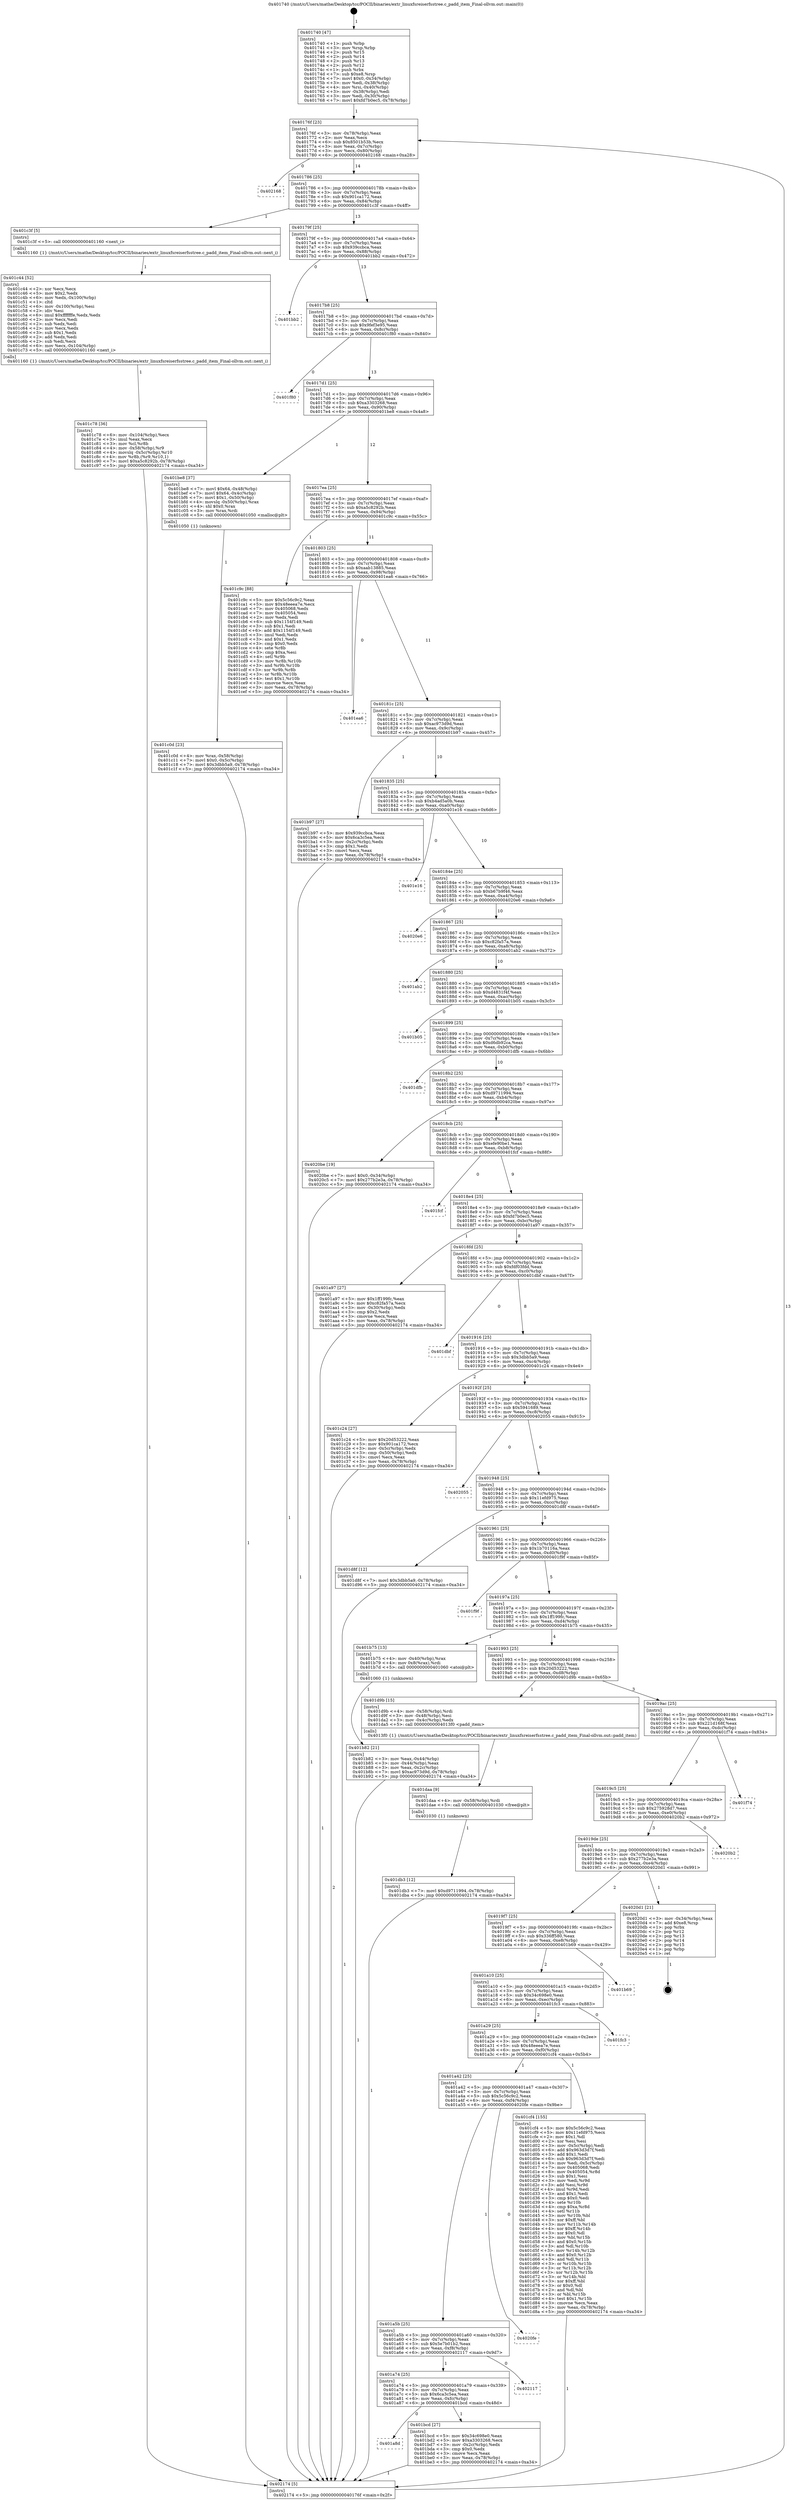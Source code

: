 digraph "0x401740" {
  label = "0x401740 (/mnt/c/Users/mathe/Desktop/tcc/POCII/binaries/extr_linuxfsreiserfsstree.c_padd_item_Final-ollvm.out::main(0))"
  labelloc = "t"
  node[shape=record]

  Entry [label="",width=0.3,height=0.3,shape=circle,fillcolor=black,style=filled]
  "0x40176f" [label="{
     0x40176f [23]\l
     | [instrs]\l
     &nbsp;&nbsp;0x40176f \<+3\>: mov -0x78(%rbp),%eax\l
     &nbsp;&nbsp;0x401772 \<+2\>: mov %eax,%ecx\l
     &nbsp;&nbsp;0x401774 \<+6\>: sub $0x8501b53b,%ecx\l
     &nbsp;&nbsp;0x40177a \<+3\>: mov %eax,-0x7c(%rbp)\l
     &nbsp;&nbsp;0x40177d \<+3\>: mov %ecx,-0x80(%rbp)\l
     &nbsp;&nbsp;0x401780 \<+6\>: je 0000000000402168 \<main+0xa28\>\l
  }"]
  "0x402168" [label="{
     0x402168\l
  }", style=dashed]
  "0x401786" [label="{
     0x401786 [25]\l
     | [instrs]\l
     &nbsp;&nbsp;0x401786 \<+5\>: jmp 000000000040178b \<main+0x4b\>\l
     &nbsp;&nbsp;0x40178b \<+3\>: mov -0x7c(%rbp),%eax\l
     &nbsp;&nbsp;0x40178e \<+5\>: sub $0x901ca172,%eax\l
     &nbsp;&nbsp;0x401793 \<+6\>: mov %eax,-0x84(%rbp)\l
     &nbsp;&nbsp;0x401799 \<+6\>: je 0000000000401c3f \<main+0x4ff\>\l
  }"]
  Exit [label="",width=0.3,height=0.3,shape=circle,fillcolor=black,style=filled,peripheries=2]
  "0x401c3f" [label="{
     0x401c3f [5]\l
     | [instrs]\l
     &nbsp;&nbsp;0x401c3f \<+5\>: call 0000000000401160 \<next_i\>\l
     | [calls]\l
     &nbsp;&nbsp;0x401160 \{1\} (/mnt/c/Users/mathe/Desktop/tcc/POCII/binaries/extr_linuxfsreiserfsstree.c_padd_item_Final-ollvm.out::next_i)\l
  }"]
  "0x40179f" [label="{
     0x40179f [25]\l
     | [instrs]\l
     &nbsp;&nbsp;0x40179f \<+5\>: jmp 00000000004017a4 \<main+0x64\>\l
     &nbsp;&nbsp;0x4017a4 \<+3\>: mov -0x7c(%rbp),%eax\l
     &nbsp;&nbsp;0x4017a7 \<+5\>: sub $0x939ccbca,%eax\l
     &nbsp;&nbsp;0x4017ac \<+6\>: mov %eax,-0x88(%rbp)\l
     &nbsp;&nbsp;0x4017b2 \<+6\>: je 0000000000401bb2 \<main+0x472\>\l
  }"]
  "0x401db3" [label="{
     0x401db3 [12]\l
     | [instrs]\l
     &nbsp;&nbsp;0x401db3 \<+7\>: movl $0xd9711994,-0x78(%rbp)\l
     &nbsp;&nbsp;0x401dba \<+5\>: jmp 0000000000402174 \<main+0xa34\>\l
  }"]
  "0x401bb2" [label="{
     0x401bb2\l
  }", style=dashed]
  "0x4017b8" [label="{
     0x4017b8 [25]\l
     | [instrs]\l
     &nbsp;&nbsp;0x4017b8 \<+5\>: jmp 00000000004017bd \<main+0x7d\>\l
     &nbsp;&nbsp;0x4017bd \<+3\>: mov -0x7c(%rbp),%eax\l
     &nbsp;&nbsp;0x4017c0 \<+5\>: sub $0x9fef3e95,%eax\l
     &nbsp;&nbsp;0x4017c5 \<+6\>: mov %eax,-0x8c(%rbp)\l
     &nbsp;&nbsp;0x4017cb \<+6\>: je 0000000000401f80 \<main+0x840\>\l
  }"]
  "0x401daa" [label="{
     0x401daa [9]\l
     | [instrs]\l
     &nbsp;&nbsp;0x401daa \<+4\>: mov -0x58(%rbp),%rdi\l
     &nbsp;&nbsp;0x401dae \<+5\>: call 0000000000401030 \<free@plt\>\l
     | [calls]\l
     &nbsp;&nbsp;0x401030 \{1\} (unknown)\l
  }"]
  "0x401f80" [label="{
     0x401f80\l
  }", style=dashed]
  "0x4017d1" [label="{
     0x4017d1 [25]\l
     | [instrs]\l
     &nbsp;&nbsp;0x4017d1 \<+5\>: jmp 00000000004017d6 \<main+0x96\>\l
     &nbsp;&nbsp;0x4017d6 \<+3\>: mov -0x7c(%rbp),%eax\l
     &nbsp;&nbsp;0x4017d9 \<+5\>: sub $0xa3303268,%eax\l
     &nbsp;&nbsp;0x4017de \<+6\>: mov %eax,-0x90(%rbp)\l
     &nbsp;&nbsp;0x4017e4 \<+6\>: je 0000000000401be8 \<main+0x4a8\>\l
  }"]
  "0x401c78" [label="{
     0x401c78 [36]\l
     | [instrs]\l
     &nbsp;&nbsp;0x401c78 \<+6\>: mov -0x104(%rbp),%ecx\l
     &nbsp;&nbsp;0x401c7e \<+3\>: imul %eax,%ecx\l
     &nbsp;&nbsp;0x401c81 \<+3\>: mov %cl,%r8b\l
     &nbsp;&nbsp;0x401c84 \<+4\>: mov -0x58(%rbp),%r9\l
     &nbsp;&nbsp;0x401c88 \<+4\>: movslq -0x5c(%rbp),%r10\l
     &nbsp;&nbsp;0x401c8c \<+4\>: mov %r8b,(%r9,%r10,1)\l
     &nbsp;&nbsp;0x401c90 \<+7\>: movl $0xa5c8292b,-0x78(%rbp)\l
     &nbsp;&nbsp;0x401c97 \<+5\>: jmp 0000000000402174 \<main+0xa34\>\l
  }"]
  "0x401be8" [label="{
     0x401be8 [37]\l
     | [instrs]\l
     &nbsp;&nbsp;0x401be8 \<+7\>: movl $0x64,-0x48(%rbp)\l
     &nbsp;&nbsp;0x401bef \<+7\>: movl $0x64,-0x4c(%rbp)\l
     &nbsp;&nbsp;0x401bf6 \<+7\>: movl $0x1,-0x50(%rbp)\l
     &nbsp;&nbsp;0x401bfd \<+4\>: movslq -0x50(%rbp),%rax\l
     &nbsp;&nbsp;0x401c01 \<+4\>: shl $0x0,%rax\l
     &nbsp;&nbsp;0x401c05 \<+3\>: mov %rax,%rdi\l
     &nbsp;&nbsp;0x401c08 \<+5\>: call 0000000000401050 \<malloc@plt\>\l
     | [calls]\l
     &nbsp;&nbsp;0x401050 \{1\} (unknown)\l
  }"]
  "0x4017ea" [label="{
     0x4017ea [25]\l
     | [instrs]\l
     &nbsp;&nbsp;0x4017ea \<+5\>: jmp 00000000004017ef \<main+0xaf\>\l
     &nbsp;&nbsp;0x4017ef \<+3\>: mov -0x7c(%rbp),%eax\l
     &nbsp;&nbsp;0x4017f2 \<+5\>: sub $0xa5c8292b,%eax\l
     &nbsp;&nbsp;0x4017f7 \<+6\>: mov %eax,-0x94(%rbp)\l
     &nbsp;&nbsp;0x4017fd \<+6\>: je 0000000000401c9c \<main+0x55c\>\l
  }"]
  "0x401c44" [label="{
     0x401c44 [52]\l
     | [instrs]\l
     &nbsp;&nbsp;0x401c44 \<+2\>: xor %ecx,%ecx\l
     &nbsp;&nbsp;0x401c46 \<+5\>: mov $0x2,%edx\l
     &nbsp;&nbsp;0x401c4b \<+6\>: mov %edx,-0x100(%rbp)\l
     &nbsp;&nbsp;0x401c51 \<+1\>: cltd\l
     &nbsp;&nbsp;0x401c52 \<+6\>: mov -0x100(%rbp),%esi\l
     &nbsp;&nbsp;0x401c58 \<+2\>: idiv %esi\l
     &nbsp;&nbsp;0x401c5a \<+6\>: imul $0xfffffffe,%edx,%edx\l
     &nbsp;&nbsp;0x401c60 \<+2\>: mov %ecx,%edi\l
     &nbsp;&nbsp;0x401c62 \<+2\>: sub %edx,%edi\l
     &nbsp;&nbsp;0x401c64 \<+2\>: mov %ecx,%edx\l
     &nbsp;&nbsp;0x401c66 \<+3\>: sub $0x1,%edx\l
     &nbsp;&nbsp;0x401c69 \<+2\>: add %edx,%edi\l
     &nbsp;&nbsp;0x401c6b \<+2\>: sub %edi,%ecx\l
     &nbsp;&nbsp;0x401c6d \<+6\>: mov %ecx,-0x104(%rbp)\l
     &nbsp;&nbsp;0x401c73 \<+5\>: call 0000000000401160 \<next_i\>\l
     | [calls]\l
     &nbsp;&nbsp;0x401160 \{1\} (/mnt/c/Users/mathe/Desktop/tcc/POCII/binaries/extr_linuxfsreiserfsstree.c_padd_item_Final-ollvm.out::next_i)\l
  }"]
  "0x401c9c" [label="{
     0x401c9c [88]\l
     | [instrs]\l
     &nbsp;&nbsp;0x401c9c \<+5\>: mov $0x5c56c9c2,%eax\l
     &nbsp;&nbsp;0x401ca1 \<+5\>: mov $0x48eeea7e,%ecx\l
     &nbsp;&nbsp;0x401ca6 \<+7\>: mov 0x405068,%edx\l
     &nbsp;&nbsp;0x401cad \<+7\>: mov 0x405054,%esi\l
     &nbsp;&nbsp;0x401cb4 \<+2\>: mov %edx,%edi\l
     &nbsp;&nbsp;0x401cb6 \<+6\>: sub $0x1154f149,%edi\l
     &nbsp;&nbsp;0x401cbc \<+3\>: sub $0x1,%edi\l
     &nbsp;&nbsp;0x401cbf \<+6\>: add $0x1154f149,%edi\l
     &nbsp;&nbsp;0x401cc5 \<+3\>: imul %edi,%edx\l
     &nbsp;&nbsp;0x401cc8 \<+3\>: and $0x1,%edx\l
     &nbsp;&nbsp;0x401ccb \<+3\>: cmp $0x0,%edx\l
     &nbsp;&nbsp;0x401cce \<+4\>: sete %r8b\l
     &nbsp;&nbsp;0x401cd2 \<+3\>: cmp $0xa,%esi\l
     &nbsp;&nbsp;0x401cd5 \<+4\>: setl %r9b\l
     &nbsp;&nbsp;0x401cd9 \<+3\>: mov %r8b,%r10b\l
     &nbsp;&nbsp;0x401cdc \<+3\>: and %r9b,%r10b\l
     &nbsp;&nbsp;0x401cdf \<+3\>: xor %r9b,%r8b\l
     &nbsp;&nbsp;0x401ce2 \<+3\>: or %r8b,%r10b\l
     &nbsp;&nbsp;0x401ce5 \<+4\>: test $0x1,%r10b\l
     &nbsp;&nbsp;0x401ce9 \<+3\>: cmovne %ecx,%eax\l
     &nbsp;&nbsp;0x401cec \<+3\>: mov %eax,-0x78(%rbp)\l
     &nbsp;&nbsp;0x401cef \<+5\>: jmp 0000000000402174 \<main+0xa34\>\l
  }"]
  "0x401803" [label="{
     0x401803 [25]\l
     | [instrs]\l
     &nbsp;&nbsp;0x401803 \<+5\>: jmp 0000000000401808 \<main+0xc8\>\l
     &nbsp;&nbsp;0x401808 \<+3\>: mov -0x7c(%rbp),%eax\l
     &nbsp;&nbsp;0x40180b \<+5\>: sub $0xaab13885,%eax\l
     &nbsp;&nbsp;0x401810 \<+6\>: mov %eax,-0x98(%rbp)\l
     &nbsp;&nbsp;0x401816 \<+6\>: je 0000000000401ea6 \<main+0x766\>\l
  }"]
  "0x401c0d" [label="{
     0x401c0d [23]\l
     | [instrs]\l
     &nbsp;&nbsp;0x401c0d \<+4\>: mov %rax,-0x58(%rbp)\l
     &nbsp;&nbsp;0x401c11 \<+7\>: movl $0x0,-0x5c(%rbp)\l
     &nbsp;&nbsp;0x401c18 \<+7\>: movl $0x3dbb5a9,-0x78(%rbp)\l
     &nbsp;&nbsp;0x401c1f \<+5\>: jmp 0000000000402174 \<main+0xa34\>\l
  }"]
  "0x401ea6" [label="{
     0x401ea6\l
  }", style=dashed]
  "0x40181c" [label="{
     0x40181c [25]\l
     | [instrs]\l
     &nbsp;&nbsp;0x40181c \<+5\>: jmp 0000000000401821 \<main+0xe1\>\l
     &nbsp;&nbsp;0x401821 \<+3\>: mov -0x7c(%rbp),%eax\l
     &nbsp;&nbsp;0x401824 \<+5\>: sub $0xac973d9d,%eax\l
     &nbsp;&nbsp;0x401829 \<+6\>: mov %eax,-0x9c(%rbp)\l
     &nbsp;&nbsp;0x40182f \<+6\>: je 0000000000401b97 \<main+0x457\>\l
  }"]
  "0x401a8d" [label="{
     0x401a8d\l
  }", style=dashed]
  "0x401b97" [label="{
     0x401b97 [27]\l
     | [instrs]\l
     &nbsp;&nbsp;0x401b97 \<+5\>: mov $0x939ccbca,%eax\l
     &nbsp;&nbsp;0x401b9c \<+5\>: mov $0x6ca3c5ea,%ecx\l
     &nbsp;&nbsp;0x401ba1 \<+3\>: mov -0x2c(%rbp),%edx\l
     &nbsp;&nbsp;0x401ba4 \<+3\>: cmp $0x1,%edx\l
     &nbsp;&nbsp;0x401ba7 \<+3\>: cmovl %ecx,%eax\l
     &nbsp;&nbsp;0x401baa \<+3\>: mov %eax,-0x78(%rbp)\l
     &nbsp;&nbsp;0x401bad \<+5\>: jmp 0000000000402174 \<main+0xa34\>\l
  }"]
  "0x401835" [label="{
     0x401835 [25]\l
     | [instrs]\l
     &nbsp;&nbsp;0x401835 \<+5\>: jmp 000000000040183a \<main+0xfa\>\l
     &nbsp;&nbsp;0x40183a \<+3\>: mov -0x7c(%rbp),%eax\l
     &nbsp;&nbsp;0x40183d \<+5\>: sub $0xb4ad5a0b,%eax\l
     &nbsp;&nbsp;0x401842 \<+6\>: mov %eax,-0xa0(%rbp)\l
     &nbsp;&nbsp;0x401848 \<+6\>: je 0000000000401e16 \<main+0x6d6\>\l
  }"]
  "0x401bcd" [label="{
     0x401bcd [27]\l
     | [instrs]\l
     &nbsp;&nbsp;0x401bcd \<+5\>: mov $0x34c698e0,%eax\l
     &nbsp;&nbsp;0x401bd2 \<+5\>: mov $0xa3303268,%ecx\l
     &nbsp;&nbsp;0x401bd7 \<+3\>: mov -0x2c(%rbp),%edx\l
     &nbsp;&nbsp;0x401bda \<+3\>: cmp $0x0,%edx\l
     &nbsp;&nbsp;0x401bdd \<+3\>: cmove %ecx,%eax\l
     &nbsp;&nbsp;0x401be0 \<+3\>: mov %eax,-0x78(%rbp)\l
     &nbsp;&nbsp;0x401be3 \<+5\>: jmp 0000000000402174 \<main+0xa34\>\l
  }"]
  "0x401e16" [label="{
     0x401e16\l
  }", style=dashed]
  "0x40184e" [label="{
     0x40184e [25]\l
     | [instrs]\l
     &nbsp;&nbsp;0x40184e \<+5\>: jmp 0000000000401853 \<main+0x113\>\l
     &nbsp;&nbsp;0x401853 \<+3\>: mov -0x7c(%rbp),%eax\l
     &nbsp;&nbsp;0x401856 \<+5\>: sub $0xb67b9f46,%eax\l
     &nbsp;&nbsp;0x40185b \<+6\>: mov %eax,-0xa4(%rbp)\l
     &nbsp;&nbsp;0x401861 \<+6\>: je 00000000004020e6 \<main+0x9a6\>\l
  }"]
  "0x401a74" [label="{
     0x401a74 [25]\l
     | [instrs]\l
     &nbsp;&nbsp;0x401a74 \<+5\>: jmp 0000000000401a79 \<main+0x339\>\l
     &nbsp;&nbsp;0x401a79 \<+3\>: mov -0x7c(%rbp),%eax\l
     &nbsp;&nbsp;0x401a7c \<+5\>: sub $0x6ca3c5ea,%eax\l
     &nbsp;&nbsp;0x401a81 \<+6\>: mov %eax,-0xfc(%rbp)\l
     &nbsp;&nbsp;0x401a87 \<+6\>: je 0000000000401bcd \<main+0x48d\>\l
  }"]
  "0x4020e6" [label="{
     0x4020e6\l
  }", style=dashed]
  "0x401867" [label="{
     0x401867 [25]\l
     | [instrs]\l
     &nbsp;&nbsp;0x401867 \<+5\>: jmp 000000000040186c \<main+0x12c\>\l
     &nbsp;&nbsp;0x40186c \<+3\>: mov -0x7c(%rbp),%eax\l
     &nbsp;&nbsp;0x40186f \<+5\>: sub $0xc82fa57a,%eax\l
     &nbsp;&nbsp;0x401874 \<+6\>: mov %eax,-0xa8(%rbp)\l
     &nbsp;&nbsp;0x40187a \<+6\>: je 0000000000401ab2 \<main+0x372\>\l
  }"]
  "0x402117" [label="{
     0x402117\l
  }", style=dashed]
  "0x401ab2" [label="{
     0x401ab2\l
  }", style=dashed]
  "0x401880" [label="{
     0x401880 [25]\l
     | [instrs]\l
     &nbsp;&nbsp;0x401880 \<+5\>: jmp 0000000000401885 \<main+0x145\>\l
     &nbsp;&nbsp;0x401885 \<+3\>: mov -0x7c(%rbp),%eax\l
     &nbsp;&nbsp;0x401888 \<+5\>: sub $0xd4831f4f,%eax\l
     &nbsp;&nbsp;0x40188d \<+6\>: mov %eax,-0xac(%rbp)\l
     &nbsp;&nbsp;0x401893 \<+6\>: je 0000000000401b05 \<main+0x3c5\>\l
  }"]
  "0x401a5b" [label="{
     0x401a5b [25]\l
     | [instrs]\l
     &nbsp;&nbsp;0x401a5b \<+5\>: jmp 0000000000401a60 \<main+0x320\>\l
     &nbsp;&nbsp;0x401a60 \<+3\>: mov -0x7c(%rbp),%eax\l
     &nbsp;&nbsp;0x401a63 \<+5\>: sub $0x5e7b01b2,%eax\l
     &nbsp;&nbsp;0x401a68 \<+6\>: mov %eax,-0xf8(%rbp)\l
     &nbsp;&nbsp;0x401a6e \<+6\>: je 0000000000402117 \<main+0x9d7\>\l
  }"]
  "0x401b05" [label="{
     0x401b05\l
  }", style=dashed]
  "0x401899" [label="{
     0x401899 [25]\l
     | [instrs]\l
     &nbsp;&nbsp;0x401899 \<+5\>: jmp 000000000040189e \<main+0x15e\>\l
     &nbsp;&nbsp;0x40189e \<+3\>: mov -0x7c(%rbp),%eax\l
     &nbsp;&nbsp;0x4018a1 \<+5\>: sub $0xd6db92ca,%eax\l
     &nbsp;&nbsp;0x4018a6 \<+6\>: mov %eax,-0xb0(%rbp)\l
     &nbsp;&nbsp;0x4018ac \<+6\>: je 0000000000401dfb \<main+0x6bb\>\l
  }"]
  "0x4020fe" [label="{
     0x4020fe\l
  }", style=dashed]
  "0x401dfb" [label="{
     0x401dfb\l
  }", style=dashed]
  "0x4018b2" [label="{
     0x4018b2 [25]\l
     | [instrs]\l
     &nbsp;&nbsp;0x4018b2 \<+5\>: jmp 00000000004018b7 \<main+0x177\>\l
     &nbsp;&nbsp;0x4018b7 \<+3\>: mov -0x7c(%rbp),%eax\l
     &nbsp;&nbsp;0x4018ba \<+5\>: sub $0xd9711994,%eax\l
     &nbsp;&nbsp;0x4018bf \<+6\>: mov %eax,-0xb4(%rbp)\l
     &nbsp;&nbsp;0x4018c5 \<+6\>: je 00000000004020be \<main+0x97e\>\l
  }"]
  "0x401a42" [label="{
     0x401a42 [25]\l
     | [instrs]\l
     &nbsp;&nbsp;0x401a42 \<+5\>: jmp 0000000000401a47 \<main+0x307\>\l
     &nbsp;&nbsp;0x401a47 \<+3\>: mov -0x7c(%rbp),%eax\l
     &nbsp;&nbsp;0x401a4a \<+5\>: sub $0x5c56c9c2,%eax\l
     &nbsp;&nbsp;0x401a4f \<+6\>: mov %eax,-0xf4(%rbp)\l
     &nbsp;&nbsp;0x401a55 \<+6\>: je 00000000004020fe \<main+0x9be\>\l
  }"]
  "0x4020be" [label="{
     0x4020be [19]\l
     | [instrs]\l
     &nbsp;&nbsp;0x4020be \<+7\>: movl $0x0,-0x34(%rbp)\l
     &nbsp;&nbsp;0x4020c5 \<+7\>: movl $0x277b2e3a,-0x78(%rbp)\l
     &nbsp;&nbsp;0x4020cc \<+5\>: jmp 0000000000402174 \<main+0xa34\>\l
  }"]
  "0x4018cb" [label="{
     0x4018cb [25]\l
     | [instrs]\l
     &nbsp;&nbsp;0x4018cb \<+5\>: jmp 00000000004018d0 \<main+0x190\>\l
     &nbsp;&nbsp;0x4018d0 \<+3\>: mov -0x7c(%rbp),%eax\l
     &nbsp;&nbsp;0x4018d3 \<+5\>: sub $0xefe90be1,%eax\l
     &nbsp;&nbsp;0x4018d8 \<+6\>: mov %eax,-0xb8(%rbp)\l
     &nbsp;&nbsp;0x4018de \<+6\>: je 0000000000401fcf \<main+0x88f\>\l
  }"]
  "0x401cf4" [label="{
     0x401cf4 [155]\l
     | [instrs]\l
     &nbsp;&nbsp;0x401cf4 \<+5\>: mov $0x5c56c9c2,%eax\l
     &nbsp;&nbsp;0x401cf9 \<+5\>: mov $0x11efd975,%ecx\l
     &nbsp;&nbsp;0x401cfe \<+2\>: mov $0x1,%dl\l
     &nbsp;&nbsp;0x401d00 \<+2\>: xor %esi,%esi\l
     &nbsp;&nbsp;0x401d02 \<+3\>: mov -0x5c(%rbp),%edi\l
     &nbsp;&nbsp;0x401d05 \<+6\>: add $0x963d3d7f,%edi\l
     &nbsp;&nbsp;0x401d0b \<+3\>: add $0x1,%edi\l
     &nbsp;&nbsp;0x401d0e \<+6\>: sub $0x963d3d7f,%edi\l
     &nbsp;&nbsp;0x401d14 \<+3\>: mov %edi,-0x5c(%rbp)\l
     &nbsp;&nbsp;0x401d17 \<+7\>: mov 0x405068,%edi\l
     &nbsp;&nbsp;0x401d1e \<+8\>: mov 0x405054,%r8d\l
     &nbsp;&nbsp;0x401d26 \<+3\>: sub $0x1,%esi\l
     &nbsp;&nbsp;0x401d29 \<+3\>: mov %edi,%r9d\l
     &nbsp;&nbsp;0x401d2c \<+3\>: add %esi,%r9d\l
     &nbsp;&nbsp;0x401d2f \<+4\>: imul %r9d,%edi\l
     &nbsp;&nbsp;0x401d33 \<+3\>: and $0x1,%edi\l
     &nbsp;&nbsp;0x401d36 \<+3\>: cmp $0x0,%edi\l
     &nbsp;&nbsp;0x401d39 \<+4\>: sete %r10b\l
     &nbsp;&nbsp;0x401d3d \<+4\>: cmp $0xa,%r8d\l
     &nbsp;&nbsp;0x401d41 \<+4\>: setl %r11b\l
     &nbsp;&nbsp;0x401d45 \<+3\>: mov %r10b,%bl\l
     &nbsp;&nbsp;0x401d48 \<+3\>: xor $0xff,%bl\l
     &nbsp;&nbsp;0x401d4b \<+3\>: mov %r11b,%r14b\l
     &nbsp;&nbsp;0x401d4e \<+4\>: xor $0xff,%r14b\l
     &nbsp;&nbsp;0x401d52 \<+3\>: xor $0x0,%dl\l
     &nbsp;&nbsp;0x401d55 \<+3\>: mov %bl,%r15b\l
     &nbsp;&nbsp;0x401d58 \<+4\>: and $0x0,%r15b\l
     &nbsp;&nbsp;0x401d5c \<+3\>: and %dl,%r10b\l
     &nbsp;&nbsp;0x401d5f \<+3\>: mov %r14b,%r12b\l
     &nbsp;&nbsp;0x401d62 \<+4\>: and $0x0,%r12b\l
     &nbsp;&nbsp;0x401d66 \<+3\>: and %dl,%r11b\l
     &nbsp;&nbsp;0x401d69 \<+3\>: or %r10b,%r15b\l
     &nbsp;&nbsp;0x401d6c \<+3\>: or %r11b,%r12b\l
     &nbsp;&nbsp;0x401d6f \<+3\>: xor %r12b,%r15b\l
     &nbsp;&nbsp;0x401d72 \<+3\>: or %r14b,%bl\l
     &nbsp;&nbsp;0x401d75 \<+3\>: xor $0xff,%bl\l
     &nbsp;&nbsp;0x401d78 \<+3\>: or $0x0,%dl\l
     &nbsp;&nbsp;0x401d7b \<+2\>: and %dl,%bl\l
     &nbsp;&nbsp;0x401d7d \<+3\>: or %bl,%r15b\l
     &nbsp;&nbsp;0x401d80 \<+4\>: test $0x1,%r15b\l
     &nbsp;&nbsp;0x401d84 \<+3\>: cmovne %ecx,%eax\l
     &nbsp;&nbsp;0x401d87 \<+3\>: mov %eax,-0x78(%rbp)\l
     &nbsp;&nbsp;0x401d8a \<+5\>: jmp 0000000000402174 \<main+0xa34\>\l
  }"]
  "0x401fcf" [label="{
     0x401fcf\l
  }", style=dashed]
  "0x4018e4" [label="{
     0x4018e4 [25]\l
     | [instrs]\l
     &nbsp;&nbsp;0x4018e4 \<+5\>: jmp 00000000004018e9 \<main+0x1a9\>\l
     &nbsp;&nbsp;0x4018e9 \<+3\>: mov -0x7c(%rbp),%eax\l
     &nbsp;&nbsp;0x4018ec \<+5\>: sub $0xfd7b0ec5,%eax\l
     &nbsp;&nbsp;0x4018f1 \<+6\>: mov %eax,-0xbc(%rbp)\l
     &nbsp;&nbsp;0x4018f7 \<+6\>: je 0000000000401a97 \<main+0x357\>\l
  }"]
  "0x401a29" [label="{
     0x401a29 [25]\l
     | [instrs]\l
     &nbsp;&nbsp;0x401a29 \<+5\>: jmp 0000000000401a2e \<main+0x2ee\>\l
     &nbsp;&nbsp;0x401a2e \<+3\>: mov -0x7c(%rbp),%eax\l
     &nbsp;&nbsp;0x401a31 \<+5\>: sub $0x48eeea7e,%eax\l
     &nbsp;&nbsp;0x401a36 \<+6\>: mov %eax,-0xf0(%rbp)\l
     &nbsp;&nbsp;0x401a3c \<+6\>: je 0000000000401cf4 \<main+0x5b4\>\l
  }"]
  "0x401a97" [label="{
     0x401a97 [27]\l
     | [instrs]\l
     &nbsp;&nbsp;0x401a97 \<+5\>: mov $0x1ff199fc,%eax\l
     &nbsp;&nbsp;0x401a9c \<+5\>: mov $0xc82fa57a,%ecx\l
     &nbsp;&nbsp;0x401aa1 \<+3\>: mov -0x30(%rbp),%edx\l
     &nbsp;&nbsp;0x401aa4 \<+3\>: cmp $0x2,%edx\l
     &nbsp;&nbsp;0x401aa7 \<+3\>: cmovne %ecx,%eax\l
     &nbsp;&nbsp;0x401aaa \<+3\>: mov %eax,-0x78(%rbp)\l
     &nbsp;&nbsp;0x401aad \<+5\>: jmp 0000000000402174 \<main+0xa34\>\l
  }"]
  "0x4018fd" [label="{
     0x4018fd [25]\l
     | [instrs]\l
     &nbsp;&nbsp;0x4018fd \<+5\>: jmp 0000000000401902 \<main+0x1c2\>\l
     &nbsp;&nbsp;0x401902 \<+3\>: mov -0x7c(%rbp),%eax\l
     &nbsp;&nbsp;0x401905 \<+5\>: sub $0xfdf03fdd,%eax\l
     &nbsp;&nbsp;0x40190a \<+6\>: mov %eax,-0xc0(%rbp)\l
     &nbsp;&nbsp;0x401910 \<+6\>: je 0000000000401dbf \<main+0x67f\>\l
  }"]
  "0x402174" [label="{
     0x402174 [5]\l
     | [instrs]\l
     &nbsp;&nbsp;0x402174 \<+5\>: jmp 000000000040176f \<main+0x2f\>\l
  }"]
  "0x401740" [label="{
     0x401740 [47]\l
     | [instrs]\l
     &nbsp;&nbsp;0x401740 \<+1\>: push %rbp\l
     &nbsp;&nbsp;0x401741 \<+3\>: mov %rsp,%rbp\l
     &nbsp;&nbsp;0x401744 \<+2\>: push %r15\l
     &nbsp;&nbsp;0x401746 \<+2\>: push %r14\l
     &nbsp;&nbsp;0x401748 \<+2\>: push %r13\l
     &nbsp;&nbsp;0x40174a \<+2\>: push %r12\l
     &nbsp;&nbsp;0x40174c \<+1\>: push %rbx\l
     &nbsp;&nbsp;0x40174d \<+7\>: sub $0xe8,%rsp\l
     &nbsp;&nbsp;0x401754 \<+7\>: movl $0x0,-0x34(%rbp)\l
     &nbsp;&nbsp;0x40175b \<+3\>: mov %edi,-0x38(%rbp)\l
     &nbsp;&nbsp;0x40175e \<+4\>: mov %rsi,-0x40(%rbp)\l
     &nbsp;&nbsp;0x401762 \<+3\>: mov -0x38(%rbp),%edi\l
     &nbsp;&nbsp;0x401765 \<+3\>: mov %edi,-0x30(%rbp)\l
     &nbsp;&nbsp;0x401768 \<+7\>: movl $0xfd7b0ec5,-0x78(%rbp)\l
  }"]
  "0x401fc3" [label="{
     0x401fc3\l
  }", style=dashed]
  "0x401dbf" [label="{
     0x401dbf\l
  }", style=dashed]
  "0x401916" [label="{
     0x401916 [25]\l
     | [instrs]\l
     &nbsp;&nbsp;0x401916 \<+5\>: jmp 000000000040191b \<main+0x1db\>\l
     &nbsp;&nbsp;0x40191b \<+3\>: mov -0x7c(%rbp),%eax\l
     &nbsp;&nbsp;0x40191e \<+5\>: sub $0x3dbb5a9,%eax\l
     &nbsp;&nbsp;0x401923 \<+6\>: mov %eax,-0xc4(%rbp)\l
     &nbsp;&nbsp;0x401929 \<+6\>: je 0000000000401c24 \<main+0x4e4\>\l
  }"]
  "0x401a10" [label="{
     0x401a10 [25]\l
     | [instrs]\l
     &nbsp;&nbsp;0x401a10 \<+5\>: jmp 0000000000401a15 \<main+0x2d5\>\l
     &nbsp;&nbsp;0x401a15 \<+3\>: mov -0x7c(%rbp),%eax\l
     &nbsp;&nbsp;0x401a18 \<+5\>: sub $0x34c698e0,%eax\l
     &nbsp;&nbsp;0x401a1d \<+6\>: mov %eax,-0xec(%rbp)\l
     &nbsp;&nbsp;0x401a23 \<+6\>: je 0000000000401fc3 \<main+0x883\>\l
  }"]
  "0x401c24" [label="{
     0x401c24 [27]\l
     | [instrs]\l
     &nbsp;&nbsp;0x401c24 \<+5\>: mov $0x20d53222,%eax\l
     &nbsp;&nbsp;0x401c29 \<+5\>: mov $0x901ca172,%ecx\l
     &nbsp;&nbsp;0x401c2e \<+3\>: mov -0x5c(%rbp),%edx\l
     &nbsp;&nbsp;0x401c31 \<+3\>: cmp -0x50(%rbp),%edx\l
     &nbsp;&nbsp;0x401c34 \<+3\>: cmovl %ecx,%eax\l
     &nbsp;&nbsp;0x401c37 \<+3\>: mov %eax,-0x78(%rbp)\l
     &nbsp;&nbsp;0x401c3a \<+5\>: jmp 0000000000402174 \<main+0xa34\>\l
  }"]
  "0x40192f" [label="{
     0x40192f [25]\l
     | [instrs]\l
     &nbsp;&nbsp;0x40192f \<+5\>: jmp 0000000000401934 \<main+0x1f4\>\l
     &nbsp;&nbsp;0x401934 \<+3\>: mov -0x7c(%rbp),%eax\l
     &nbsp;&nbsp;0x401937 \<+5\>: sub $0x5941689,%eax\l
     &nbsp;&nbsp;0x40193c \<+6\>: mov %eax,-0xc8(%rbp)\l
     &nbsp;&nbsp;0x401942 \<+6\>: je 0000000000402055 \<main+0x915\>\l
  }"]
  "0x401b69" [label="{
     0x401b69\l
  }", style=dashed]
  "0x402055" [label="{
     0x402055\l
  }", style=dashed]
  "0x401948" [label="{
     0x401948 [25]\l
     | [instrs]\l
     &nbsp;&nbsp;0x401948 \<+5\>: jmp 000000000040194d \<main+0x20d\>\l
     &nbsp;&nbsp;0x40194d \<+3\>: mov -0x7c(%rbp),%eax\l
     &nbsp;&nbsp;0x401950 \<+5\>: sub $0x11efd975,%eax\l
     &nbsp;&nbsp;0x401955 \<+6\>: mov %eax,-0xcc(%rbp)\l
     &nbsp;&nbsp;0x40195b \<+6\>: je 0000000000401d8f \<main+0x64f\>\l
  }"]
  "0x4019f7" [label="{
     0x4019f7 [25]\l
     | [instrs]\l
     &nbsp;&nbsp;0x4019f7 \<+5\>: jmp 00000000004019fc \<main+0x2bc\>\l
     &nbsp;&nbsp;0x4019fc \<+3\>: mov -0x7c(%rbp),%eax\l
     &nbsp;&nbsp;0x4019ff \<+5\>: sub $0x336ff580,%eax\l
     &nbsp;&nbsp;0x401a04 \<+6\>: mov %eax,-0xe8(%rbp)\l
     &nbsp;&nbsp;0x401a0a \<+6\>: je 0000000000401b69 \<main+0x429\>\l
  }"]
  "0x401d8f" [label="{
     0x401d8f [12]\l
     | [instrs]\l
     &nbsp;&nbsp;0x401d8f \<+7\>: movl $0x3dbb5a9,-0x78(%rbp)\l
     &nbsp;&nbsp;0x401d96 \<+5\>: jmp 0000000000402174 \<main+0xa34\>\l
  }"]
  "0x401961" [label="{
     0x401961 [25]\l
     | [instrs]\l
     &nbsp;&nbsp;0x401961 \<+5\>: jmp 0000000000401966 \<main+0x226\>\l
     &nbsp;&nbsp;0x401966 \<+3\>: mov -0x7c(%rbp),%eax\l
     &nbsp;&nbsp;0x401969 \<+5\>: sub $0x1b70116a,%eax\l
     &nbsp;&nbsp;0x40196e \<+6\>: mov %eax,-0xd0(%rbp)\l
     &nbsp;&nbsp;0x401974 \<+6\>: je 0000000000401f9f \<main+0x85f\>\l
  }"]
  "0x4020d1" [label="{
     0x4020d1 [21]\l
     | [instrs]\l
     &nbsp;&nbsp;0x4020d1 \<+3\>: mov -0x34(%rbp),%eax\l
     &nbsp;&nbsp;0x4020d4 \<+7\>: add $0xe8,%rsp\l
     &nbsp;&nbsp;0x4020db \<+1\>: pop %rbx\l
     &nbsp;&nbsp;0x4020dc \<+2\>: pop %r12\l
     &nbsp;&nbsp;0x4020de \<+2\>: pop %r13\l
     &nbsp;&nbsp;0x4020e0 \<+2\>: pop %r14\l
     &nbsp;&nbsp;0x4020e2 \<+2\>: pop %r15\l
     &nbsp;&nbsp;0x4020e4 \<+1\>: pop %rbp\l
     &nbsp;&nbsp;0x4020e5 \<+1\>: ret\l
  }"]
  "0x401f9f" [label="{
     0x401f9f\l
  }", style=dashed]
  "0x40197a" [label="{
     0x40197a [25]\l
     | [instrs]\l
     &nbsp;&nbsp;0x40197a \<+5\>: jmp 000000000040197f \<main+0x23f\>\l
     &nbsp;&nbsp;0x40197f \<+3\>: mov -0x7c(%rbp),%eax\l
     &nbsp;&nbsp;0x401982 \<+5\>: sub $0x1ff199fc,%eax\l
     &nbsp;&nbsp;0x401987 \<+6\>: mov %eax,-0xd4(%rbp)\l
     &nbsp;&nbsp;0x40198d \<+6\>: je 0000000000401b75 \<main+0x435\>\l
  }"]
  "0x4019de" [label="{
     0x4019de [25]\l
     | [instrs]\l
     &nbsp;&nbsp;0x4019de \<+5\>: jmp 00000000004019e3 \<main+0x2a3\>\l
     &nbsp;&nbsp;0x4019e3 \<+3\>: mov -0x7c(%rbp),%eax\l
     &nbsp;&nbsp;0x4019e6 \<+5\>: sub $0x277b2e3a,%eax\l
     &nbsp;&nbsp;0x4019eb \<+6\>: mov %eax,-0xe4(%rbp)\l
     &nbsp;&nbsp;0x4019f1 \<+6\>: je 00000000004020d1 \<main+0x991\>\l
  }"]
  "0x401b75" [label="{
     0x401b75 [13]\l
     | [instrs]\l
     &nbsp;&nbsp;0x401b75 \<+4\>: mov -0x40(%rbp),%rax\l
     &nbsp;&nbsp;0x401b79 \<+4\>: mov 0x8(%rax),%rdi\l
     &nbsp;&nbsp;0x401b7d \<+5\>: call 0000000000401060 \<atoi@plt\>\l
     | [calls]\l
     &nbsp;&nbsp;0x401060 \{1\} (unknown)\l
  }"]
  "0x401993" [label="{
     0x401993 [25]\l
     | [instrs]\l
     &nbsp;&nbsp;0x401993 \<+5\>: jmp 0000000000401998 \<main+0x258\>\l
     &nbsp;&nbsp;0x401998 \<+3\>: mov -0x7c(%rbp),%eax\l
     &nbsp;&nbsp;0x40199b \<+5\>: sub $0x20d53222,%eax\l
     &nbsp;&nbsp;0x4019a0 \<+6\>: mov %eax,-0xd8(%rbp)\l
     &nbsp;&nbsp;0x4019a6 \<+6\>: je 0000000000401d9b \<main+0x65b\>\l
  }"]
  "0x401b82" [label="{
     0x401b82 [21]\l
     | [instrs]\l
     &nbsp;&nbsp;0x401b82 \<+3\>: mov %eax,-0x44(%rbp)\l
     &nbsp;&nbsp;0x401b85 \<+3\>: mov -0x44(%rbp),%eax\l
     &nbsp;&nbsp;0x401b88 \<+3\>: mov %eax,-0x2c(%rbp)\l
     &nbsp;&nbsp;0x401b8b \<+7\>: movl $0xac973d9d,-0x78(%rbp)\l
     &nbsp;&nbsp;0x401b92 \<+5\>: jmp 0000000000402174 \<main+0xa34\>\l
  }"]
  "0x4020b2" [label="{
     0x4020b2\l
  }", style=dashed]
  "0x401d9b" [label="{
     0x401d9b [15]\l
     | [instrs]\l
     &nbsp;&nbsp;0x401d9b \<+4\>: mov -0x58(%rbp),%rdi\l
     &nbsp;&nbsp;0x401d9f \<+3\>: mov -0x48(%rbp),%esi\l
     &nbsp;&nbsp;0x401da2 \<+3\>: mov -0x4c(%rbp),%edx\l
     &nbsp;&nbsp;0x401da5 \<+5\>: call 00000000004013f0 \<padd_item\>\l
     | [calls]\l
     &nbsp;&nbsp;0x4013f0 \{1\} (/mnt/c/Users/mathe/Desktop/tcc/POCII/binaries/extr_linuxfsreiserfsstree.c_padd_item_Final-ollvm.out::padd_item)\l
  }"]
  "0x4019ac" [label="{
     0x4019ac [25]\l
     | [instrs]\l
     &nbsp;&nbsp;0x4019ac \<+5\>: jmp 00000000004019b1 \<main+0x271\>\l
     &nbsp;&nbsp;0x4019b1 \<+3\>: mov -0x7c(%rbp),%eax\l
     &nbsp;&nbsp;0x4019b4 \<+5\>: sub $0x221d168f,%eax\l
     &nbsp;&nbsp;0x4019b9 \<+6\>: mov %eax,-0xdc(%rbp)\l
     &nbsp;&nbsp;0x4019bf \<+6\>: je 0000000000401f74 \<main+0x834\>\l
  }"]
  "0x4019c5" [label="{
     0x4019c5 [25]\l
     | [instrs]\l
     &nbsp;&nbsp;0x4019c5 \<+5\>: jmp 00000000004019ca \<main+0x28a\>\l
     &nbsp;&nbsp;0x4019ca \<+3\>: mov -0x7c(%rbp),%eax\l
     &nbsp;&nbsp;0x4019cd \<+5\>: sub $0x275928d7,%eax\l
     &nbsp;&nbsp;0x4019d2 \<+6\>: mov %eax,-0xe0(%rbp)\l
     &nbsp;&nbsp;0x4019d8 \<+6\>: je 00000000004020b2 \<main+0x972\>\l
  }"]
  "0x401f74" [label="{
     0x401f74\l
  }", style=dashed]
  Entry -> "0x401740" [label=" 1"]
  "0x40176f" -> "0x402168" [label=" 0"]
  "0x40176f" -> "0x401786" [label=" 14"]
  "0x4020d1" -> Exit [label=" 1"]
  "0x401786" -> "0x401c3f" [label=" 1"]
  "0x401786" -> "0x40179f" [label=" 13"]
  "0x4020be" -> "0x402174" [label=" 1"]
  "0x40179f" -> "0x401bb2" [label=" 0"]
  "0x40179f" -> "0x4017b8" [label=" 13"]
  "0x401db3" -> "0x402174" [label=" 1"]
  "0x4017b8" -> "0x401f80" [label=" 0"]
  "0x4017b8" -> "0x4017d1" [label=" 13"]
  "0x401daa" -> "0x401db3" [label=" 1"]
  "0x4017d1" -> "0x401be8" [label=" 1"]
  "0x4017d1" -> "0x4017ea" [label=" 12"]
  "0x401d9b" -> "0x401daa" [label=" 1"]
  "0x4017ea" -> "0x401c9c" [label=" 1"]
  "0x4017ea" -> "0x401803" [label=" 11"]
  "0x401d8f" -> "0x402174" [label=" 1"]
  "0x401803" -> "0x401ea6" [label=" 0"]
  "0x401803" -> "0x40181c" [label=" 11"]
  "0x401cf4" -> "0x402174" [label=" 1"]
  "0x40181c" -> "0x401b97" [label=" 1"]
  "0x40181c" -> "0x401835" [label=" 10"]
  "0x401c9c" -> "0x402174" [label=" 1"]
  "0x401835" -> "0x401e16" [label=" 0"]
  "0x401835" -> "0x40184e" [label=" 10"]
  "0x401c78" -> "0x402174" [label=" 1"]
  "0x40184e" -> "0x4020e6" [label=" 0"]
  "0x40184e" -> "0x401867" [label=" 10"]
  "0x401c3f" -> "0x401c44" [label=" 1"]
  "0x401867" -> "0x401ab2" [label=" 0"]
  "0x401867" -> "0x401880" [label=" 10"]
  "0x401c24" -> "0x402174" [label=" 2"]
  "0x401880" -> "0x401b05" [label=" 0"]
  "0x401880" -> "0x401899" [label=" 10"]
  "0x401be8" -> "0x401c0d" [label=" 1"]
  "0x401899" -> "0x401dfb" [label=" 0"]
  "0x401899" -> "0x4018b2" [label=" 10"]
  "0x401bcd" -> "0x402174" [label=" 1"]
  "0x4018b2" -> "0x4020be" [label=" 1"]
  "0x4018b2" -> "0x4018cb" [label=" 9"]
  "0x401a74" -> "0x401bcd" [label=" 1"]
  "0x4018cb" -> "0x401fcf" [label=" 0"]
  "0x4018cb" -> "0x4018e4" [label=" 9"]
  "0x401c44" -> "0x401c78" [label=" 1"]
  "0x4018e4" -> "0x401a97" [label=" 1"]
  "0x4018e4" -> "0x4018fd" [label=" 8"]
  "0x401a97" -> "0x402174" [label=" 1"]
  "0x401740" -> "0x40176f" [label=" 1"]
  "0x402174" -> "0x40176f" [label=" 13"]
  "0x401a5b" -> "0x402117" [label=" 0"]
  "0x4018fd" -> "0x401dbf" [label=" 0"]
  "0x4018fd" -> "0x401916" [label=" 8"]
  "0x401c0d" -> "0x402174" [label=" 1"]
  "0x401916" -> "0x401c24" [label=" 2"]
  "0x401916" -> "0x40192f" [label=" 6"]
  "0x401a42" -> "0x4020fe" [label=" 0"]
  "0x40192f" -> "0x402055" [label=" 0"]
  "0x40192f" -> "0x401948" [label=" 6"]
  "0x401a74" -> "0x401a8d" [label=" 0"]
  "0x401948" -> "0x401d8f" [label=" 1"]
  "0x401948" -> "0x401961" [label=" 5"]
  "0x401a29" -> "0x401cf4" [label=" 1"]
  "0x401961" -> "0x401f9f" [label=" 0"]
  "0x401961" -> "0x40197a" [label=" 5"]
  "0x401a5b" -> "0x401a74" [label=" 1"]
  "0x40197a" -> "0x401b75" [label=" 1"]
  "0x40197a" -> "0x401993" [label=" 4"]
  "0x401b75" -> "0x401b82" [label=" 1"]
  "0x401b82" -> "0x402174" [label=" 1"]
  "0x401b97" -> "0x402174" [label=" 1"]
  "0x401a10" -> "0x401fc3" [label=" 0"]
  "0x401993" -> "0x401d9b" [label=" 1"]
  "0x401993" -> "0x4019ac" [label=" 3"]
  "0x401a42" -> "0x401a5b" [label=" 1"]
  "0x4019ac" -> "0x401f74" [label=" 0"]
  "0x4019ac" -> "0x4019c5" [label=" 3"]
  "0x4019f7" -> "0x401a10" [label=" 2"]
  "0x4019c5" -> "0x4020b2" [label=" 0"]
  "0x4019c5" -> "0x4019de" [label=" 3"]
  "0x401a10" -> "0x401a29" [label=" 2"]
  "0x4019de" -> "0x4020d1" [label=" 1"]
  "0x4019de" -> "0x4019f7" [label=" 2"]
  "0x401a29" -> "0x401a42" [label=" 1"]
  "0x4019f7" -> "0x401b69" [label=" 0"]
}
